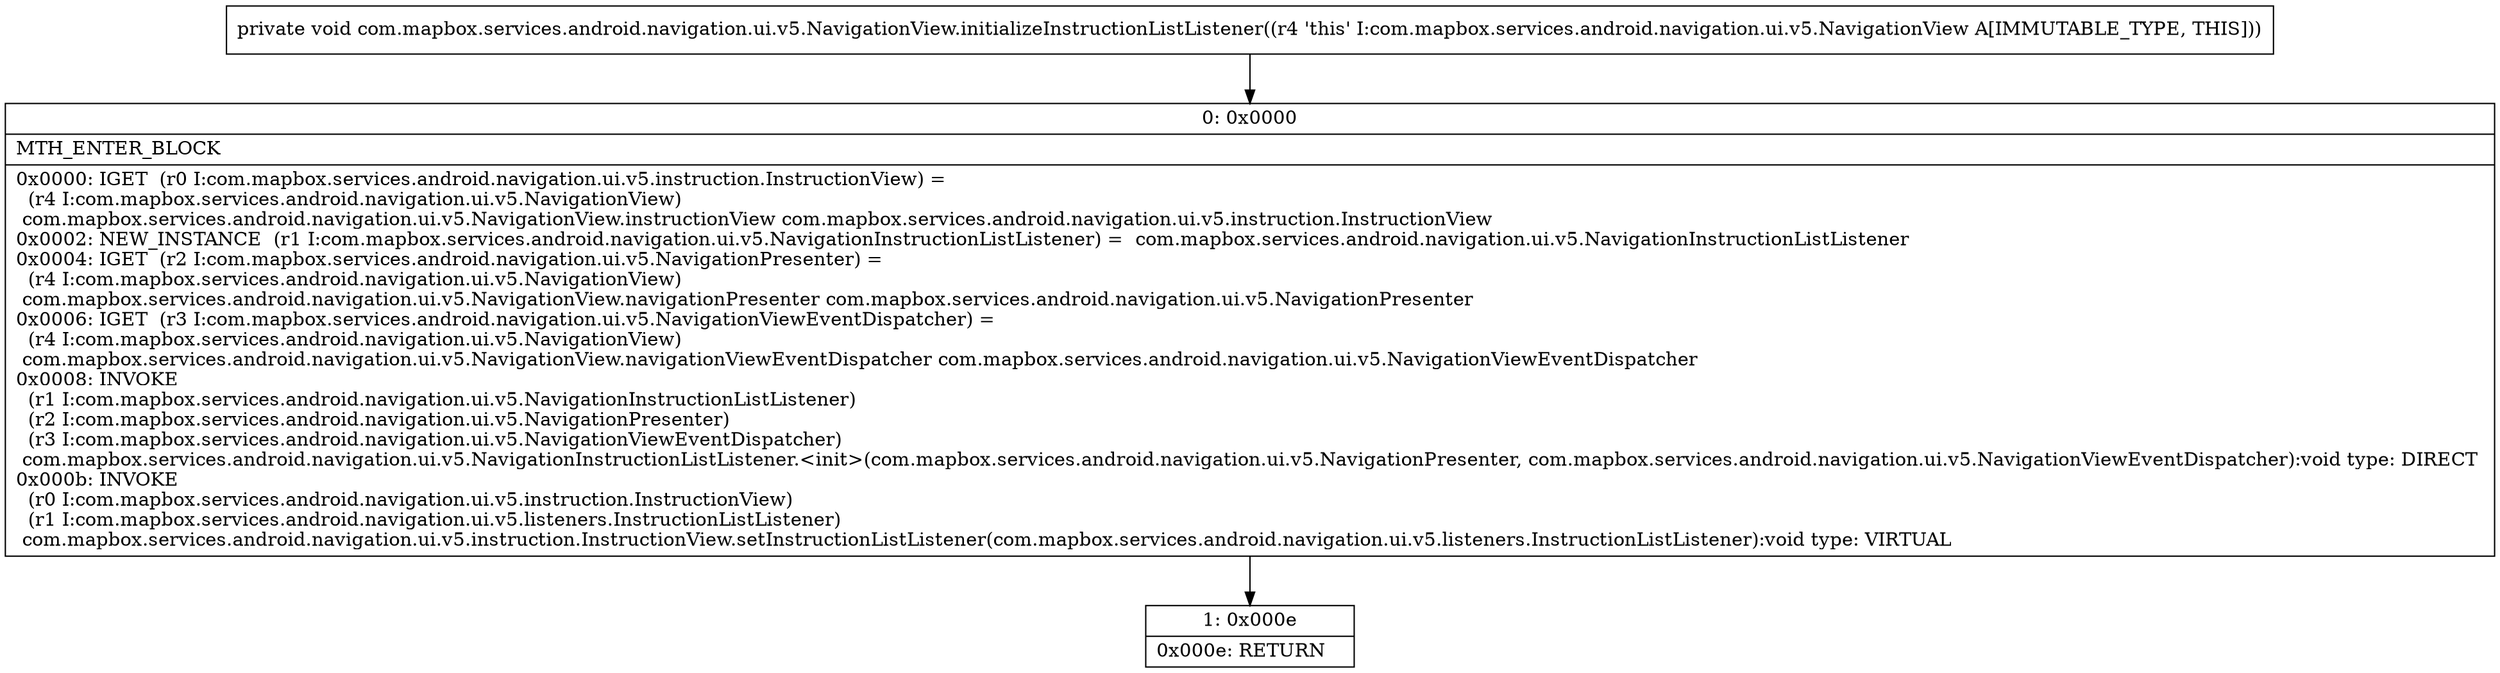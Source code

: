 digraph "CFG forcom.mapbox.services.android.navigation.ui.v5.NavigationView.initializeInstructionListListener()V" {
Node_0 [shape=record,label="{0\:\ 0x0000|MTH_ENTER_BLOCK\l|0x0000: IGET  (r0 I:com.mapbox.services.android.navigation.ui.v5.instruction.InstructionView) = \l  (r4 I:com.mapbox.services.android.navigation.ui.v5.NavigationView)\l com.mapbox.services.android.navigation.ui.v5.NavigationView.instructionView com.mapbox.services.android.navigation.ui.v5.instruction.InstructionView \l0x0002: NEW_INSTANCE  (r1 I:com.mapbox.services.android.navigation.ui.v5.NavigationInstructionListListener) =  com.mapbox.services.android.navigation.ui.v5.NavigationInstructionListListener \l0x0004: IGET  (r2 I:com.mapbox.services.android.navigation.ui.v5.NavigationPresenter) = \l  (r4 I:com.mapbox.services.android.navigation.ui.v5.NavigationView)\l com.mapbox.services.android.navigation.ui.v5.NavigationView.navigationPresenter com.mapbox.services.android.navigation.ui.v5.NavigationPresenter \l0x0006: IGET  (r3 I:com.mapbox.services.android.navigation.ui.v5.NavigationViewEventDispatcher) = \l  (r4 I:com.mapbox.services.android.navigation.ui.v5.NavigationView)\l com.mapbox.services.android.navigation.ui.v5.NavigationView.navigationViewEventDispatcher com.mapbox.services.android.navigation.ui.v5.NavigationViewEventDispatcher \l0x0008: INVOKE  \l  (r1 I:com.mapbox.services.android.navigation.ui.v5.NavigationInstructionListListener)\l  (r2 I:com.mapbox.services.android.navigation.ui.v5.NavigationPresenter)\l  (r3 I:com.mapbox.services.android.navigation.ui.v5.NavigationViewEventDispatcher)\l com.mapbox.services.android.navigation.ui.v5.NavigationInstructionListListener.\<init\>(com.mapbox.services.android.navigation.ui.v5.NavigationPresenter, com.mapbox.services.android.navigation.ui.v5.NavigationViewEventDispatcher):void type: DIRECT \l0x000b: INVOKE  \l  (r0 I:com.mapbox.services.android.navigation.ui.v5.instruction.InstructionView)\l  (r1 I:com.mapbox.services.android.navigation.ui.v5.listeners.InstructionListListener)\l com.mapbox.services.android.navigation.ui.v5.instruction.InstructionView.setInstructionListListener(com.mapbox.services.android.navigation.ui.v5.listeners.InstructionListListener):void type: VIRTUAL \l}"];
Node_1 [shape=record,label="{1\:\ 0x000e|0x000e: RETURN   \l}"];
MethodNode[shape=record,label="{private void com.mapbox.services.android.navigation.ui.v5.NavigationView.initializeInstructionListListener((r4 'this' I:com.mapbox.services.android.navigation.ui.v5.NavigationView A[IMMUTABLE_TYPE, THIS])) }"];
MethodNode -> Node_0;
Node_0 -> Node_1;
}

